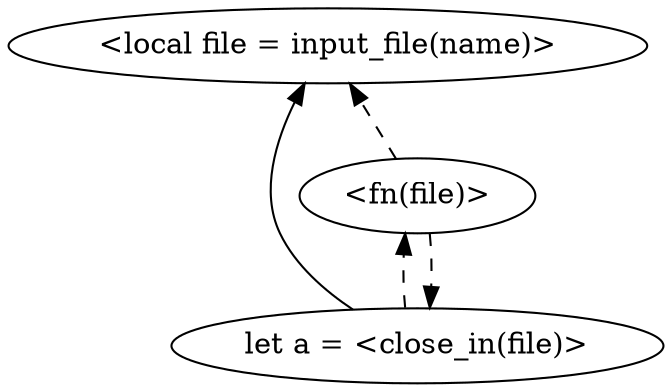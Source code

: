 digraph G {
  rankdir = "BT";
  clusterrank = "local";
  ordering = "in";

  file[label="<local file = input_file(name)>"];

  a[label="let a = <close_in(file)>"];
  a -> b[style=dashed];
  a -> file;

  b[label="<fn(file)>"];
  b -> a[weight=2,style=dashed];
  b -> file[style=dashed];
}
